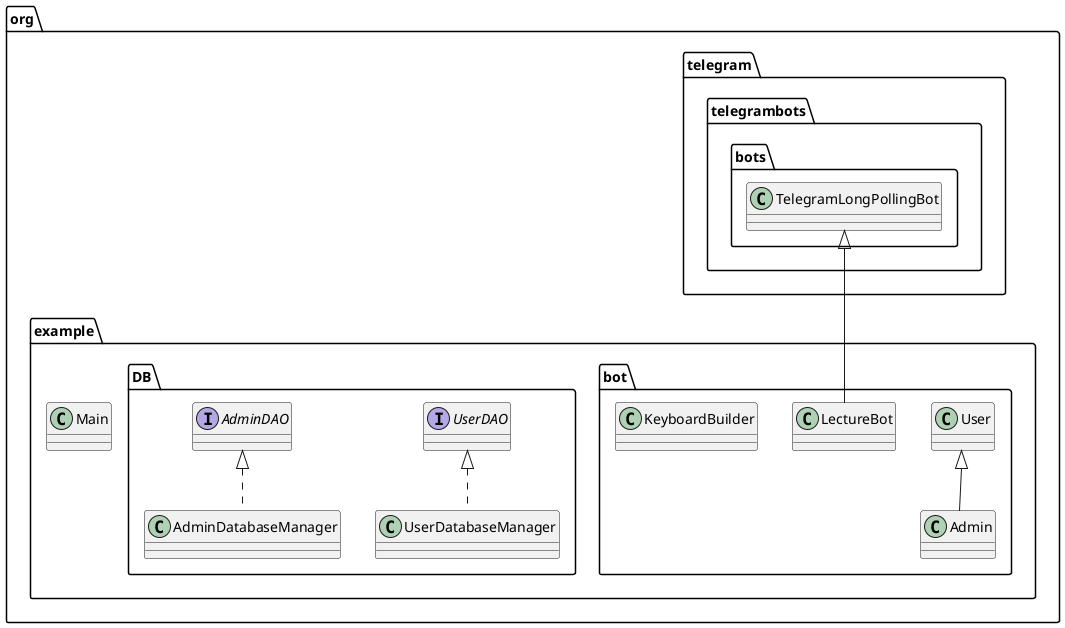 @startuml
class org.example.bot.User {
}
class org.example.DB.AdminDatabaseManager {
}
class org.example.DB.UserDatabaseManager {
}
class org.example.Main {
}
class org.example.bot.LectureBot {
}
class org.example.bot.Admin {
}
interface org.example.DB.UserDAO {
}
interface org.example.DB.AdminDAO {
}
class org.example.bot.KeyboardBuilder {
}


org.example.DB.AdminDAO <|.. org.example.DB.AdminDatabaseManager
org.example.DB.UserDAO <|.. org.example.DB.UserDatabaseManager
org.telegram.telegrambots.bots.TelegramLongPollingBot <|-- org.example.bot.LectureBot
org.example.bot.User <|-- org.example.bot.Admin
@enduml